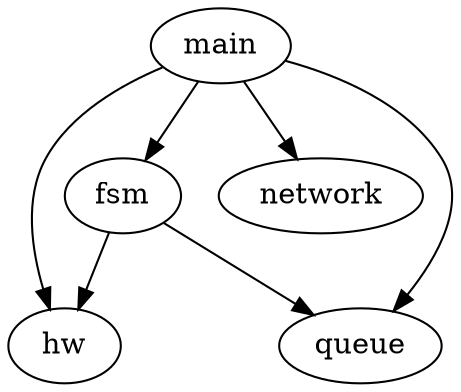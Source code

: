 digraph G {
	main -> fsm;
	main -> hw;
	main -> network;
	main -> queue;
	fsm -> hw;
	fsm -> queue;
}